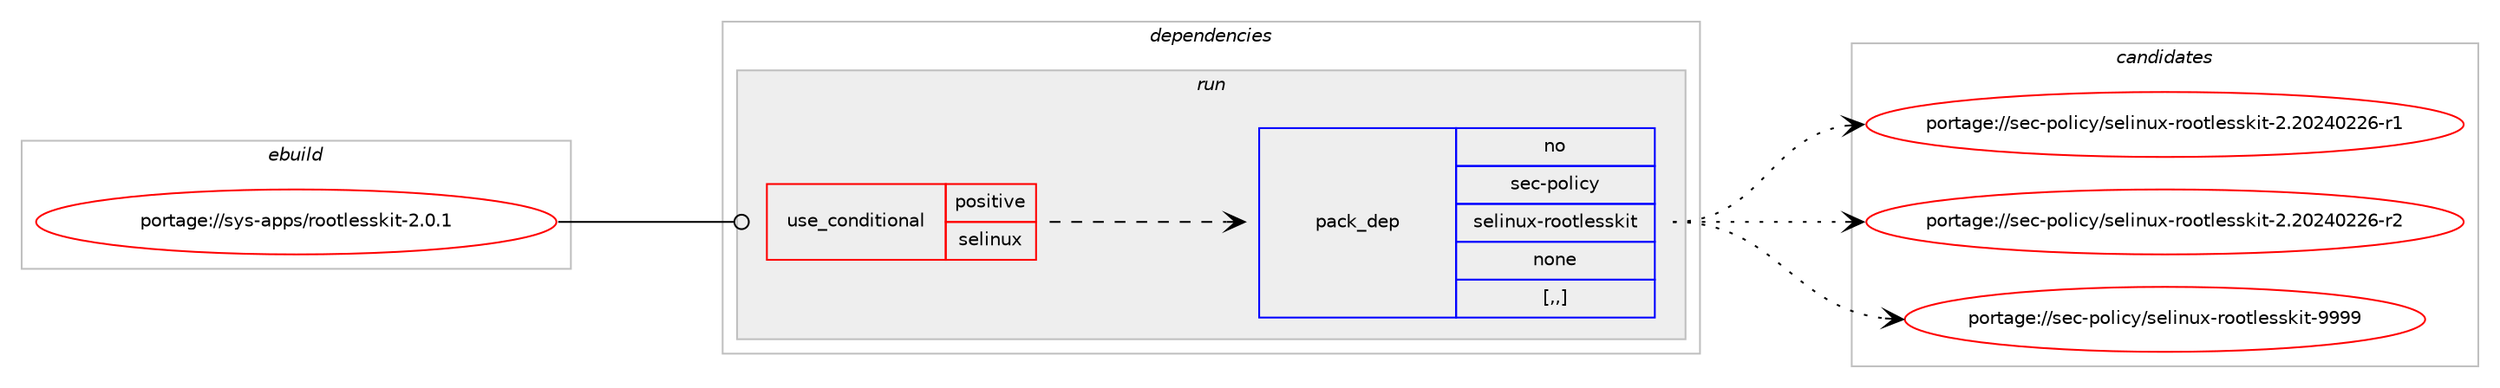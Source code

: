 digraph prolog {

# *************
# Graph options
# *************

newrank=true;
concentrate=true;
compound=true;
graph [rankdir=LR,fontname=Helvetica,fontsize=10,ranksep=1.5];#, ranksep=2.5, nodesep=0.2];
edge  [arrowhead=vee];
node  [fontname=Helvetica,fontsize=10];

# **********
# The ebuild
# **********

subgraph cluster_leftcol {
color=gray;
rank=same;
label=<<i>ebuild</i>>;
id [label="portage://sys-apps/rootlesskit-2.0.1", color=red, width=4, href="../sys-apps/rootlesskit-2.0.1.svg"];
}

# ****************
# The dependencies
# ****************

subgraph cluster_midcol {
color=gray;
label=<<i>dependencies</i>>;
subgraph cluster_compile {
fillcolor="#eeeeee";
style=filled;
label=<<i>compile</i>>;
}
subgraph cluster_compileandrun {
fillcolor="#eeeeee";
style=filled;
label=<<i>compile and run</i>>;
}
subgraph cluster_run {
fillcolor="#eeeeee";
style=filled;
label=<<i>run</i>>;
subgraph cond109133 {
dependency413082 [label=<<TABLE BORDER="0" CELLBORDER="1" CELLSPACING="0" CELLPADDING="4"><TR><TD ROWSPAN="3" CELLPADDING="10">use_conditional</TD></TR><TR><TD>positive</TD></TR><TR><TD>selinux</TD></TR></TABLE>>, shape=none, color=red];
subgraph pack301093 {
dependency413083 [label=<<TABLE BORDER="0" CELLBORDER="1" CELLSPACING="0" CELLPADDING="4" WIDTH="220"><TR><TD ROWSPAN="6" CELLPADDING="30">pack_dep</TD></TR><TR><TD WIDTH="110">no</TD></TR><TR><TD>sec-policy</TD></TR><TR><TD>selinux-rootlesskit</TD></TR><TR><TD>none</TD></TR><TR><TD>[,,]</TD></TR></TABLE>>, shape=none, color=blue];
}
dependency413082:e -> dependency413083:w [weight=20,style="dashed",arrowhead="vee"];
}
id:e -> dependency413082:w [weight=20,style="solid",arrowhead="odot"];
}
}

# **************
# The candidates
# **************

subgraph cluster_choices {
rank=same;
color=gray;
label=<<i>candidates</i>>;

subgraph choice301093 {
color=black;
nodesep=1;
choice115101994511211110810599121471151011081051101171204511411111111610810111511510710511645504650485052485050544511449 [label="portage://sec-policy/selinux-rootlesskit-2.20240226-r1", color=red, width=4,href="../sec-policy/selinux-rootlesskit-2.20240226-r1.svg"];
choice115101994511211110810599121471151011081051101171204511411111111610810111511510710511645504650485052485050544511450 [label="portage://sec-policy/selinux-rootlesskit-2.20240226-r2", color=red, width=4,href="../sec-policy/selinux-rootlesskit-2.20240226-r2.svg"];
choice11510199451121111081059912147115101108105110117120451141111111161081011151151071051164557575757 [label="portage://sec-policy/selinux-rootlesskit-9999", color=red, width=4,href="../sec-policy/selinux-rootlesskit-9999.svg"];
dependency413083:e -> choice115101994511211110810599121471151011081051101171204511411111111610810111511510710511645504650485052485050544511449:w [style=dotted,weight="100"];
dependency413083:e -> choice115101994511211110810599121471151011081051101171204511411111111610810111511510710511645504650485052485050544511450:w [style=dotted,weight="100"];
dependency413083:e -> choice11510199451121111081059912147115101108105110117120451141111111161081011151151071051164557575757:w [style=dotted,weight="100"];
}
}

}
